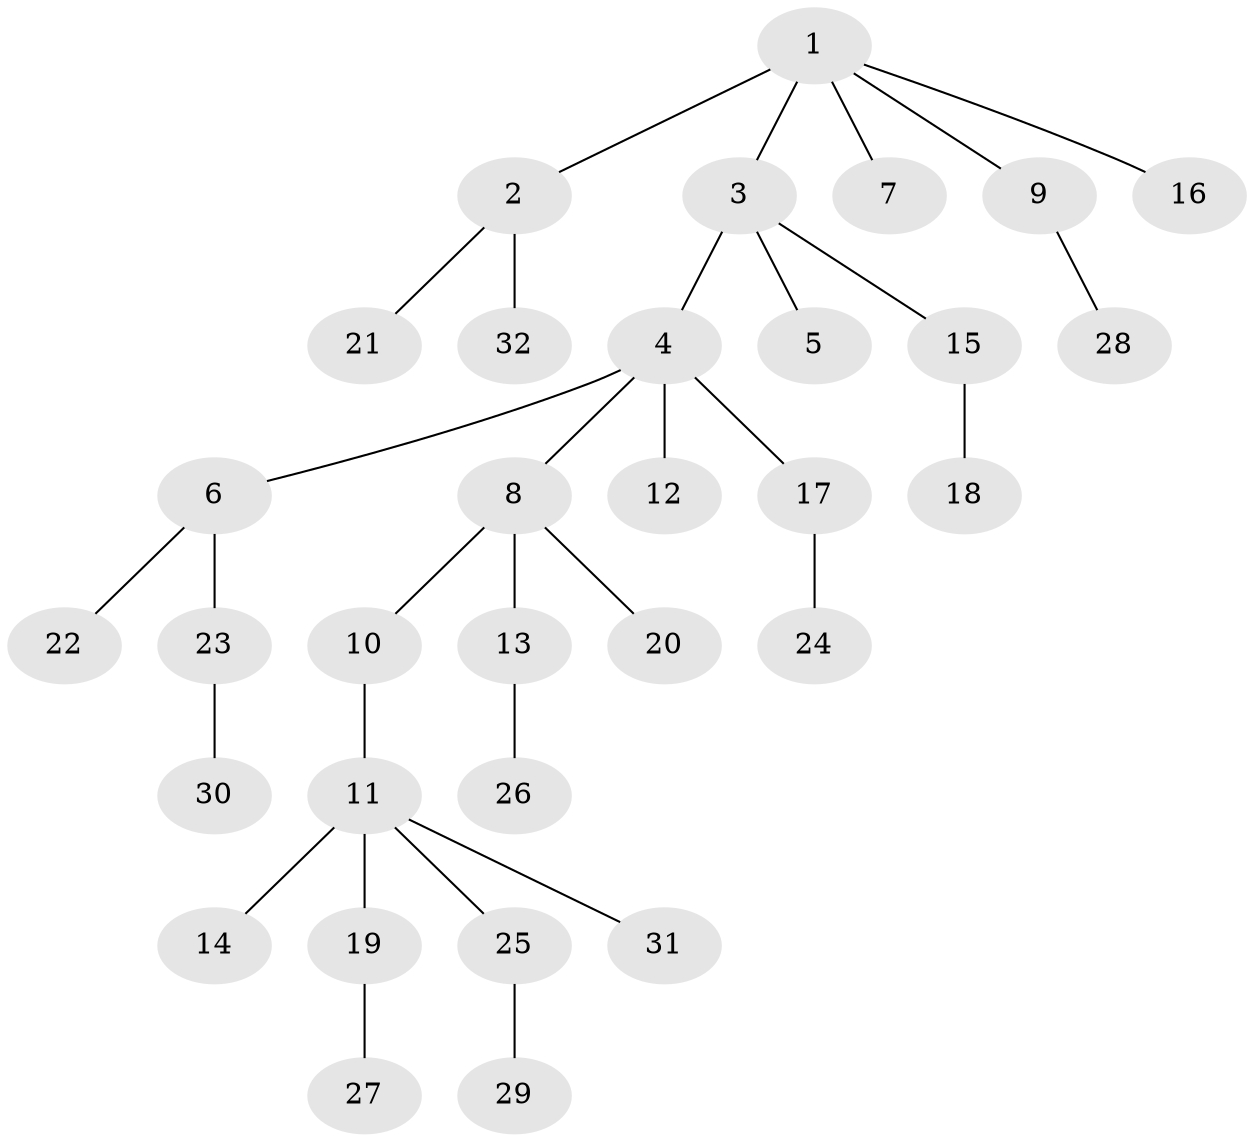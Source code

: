 // original degree distribution, {7: 0.03389830508474576, 3: 0.11864406779661017, 5: 0.03389830508474576, 2: 0.288135593220339, 4: 0.03389830508474576, 1: 0.4915254237288136}
// Generated by graph-tools (version 1.1) at 2025/36/03/09/25 02:36:44]
// undirected, 32 vertices, 31 edges
graph export_dot {
graph [start="1"]
  node [color=gray90,style=filled];
  1;
  2;
  3;
  4;
  5;
  6;
  7;
  8;
  9;
  10;
  11;
  12;
  13;
  14;
  15;
  16;
  17;
  18;
  19;
  20;
  21;
  22;
  23;
  24;
  25;
  26;
  27;
  28;
  29;
  30;
  31;
  32;
  1 -- 2 [weight=2.0];
  1 -- 3 [weight=1.0];
  1 -- 7 [weight=1.0];
  1 -- 9 [weight=1.0];
  1 -- 16 [weight=1.0];
  2 -- 21 [weight=1.0];
  2 -- 32 [weight=1.0];
  3 -- 4 [weight=1.0];
  3 -- 5 [weight=1.0];
  3 -- 15 [weight=1.0];
  4 -- 6 [weight=1.0];
  4 -- 8 [weight=1.0];
  4 -- 12 [weight=2.0];
  4 -- 17 [weight=1.0];
  6 -- 22 [weight=1.0];
  6 -- 23 [weight=1.0];
  8 -- 10 [weight=1.0];
  8 -- 13 [weight=1.0];
  8 -- 20 [weight=1.0];
  9 -- 28 [weight=1.0];
  10 -- 11 [weight=1.0];
  11 -- 14 [weight=2.0];
  11 -- 19 [weight=1.0];
  11 -- 25 [weight=1.0];
  11 -- 31 [weight=1.0];
  13 -- 26 [weight=1.0];
  15 -- 18 [weight=2.0];
  17 -- 24 [weight=1.0];
  19 -- 27 [weight=1.0];
  23 -- 30 [weight=1.0];
  25 -- 29 [weight=1.0];
}
